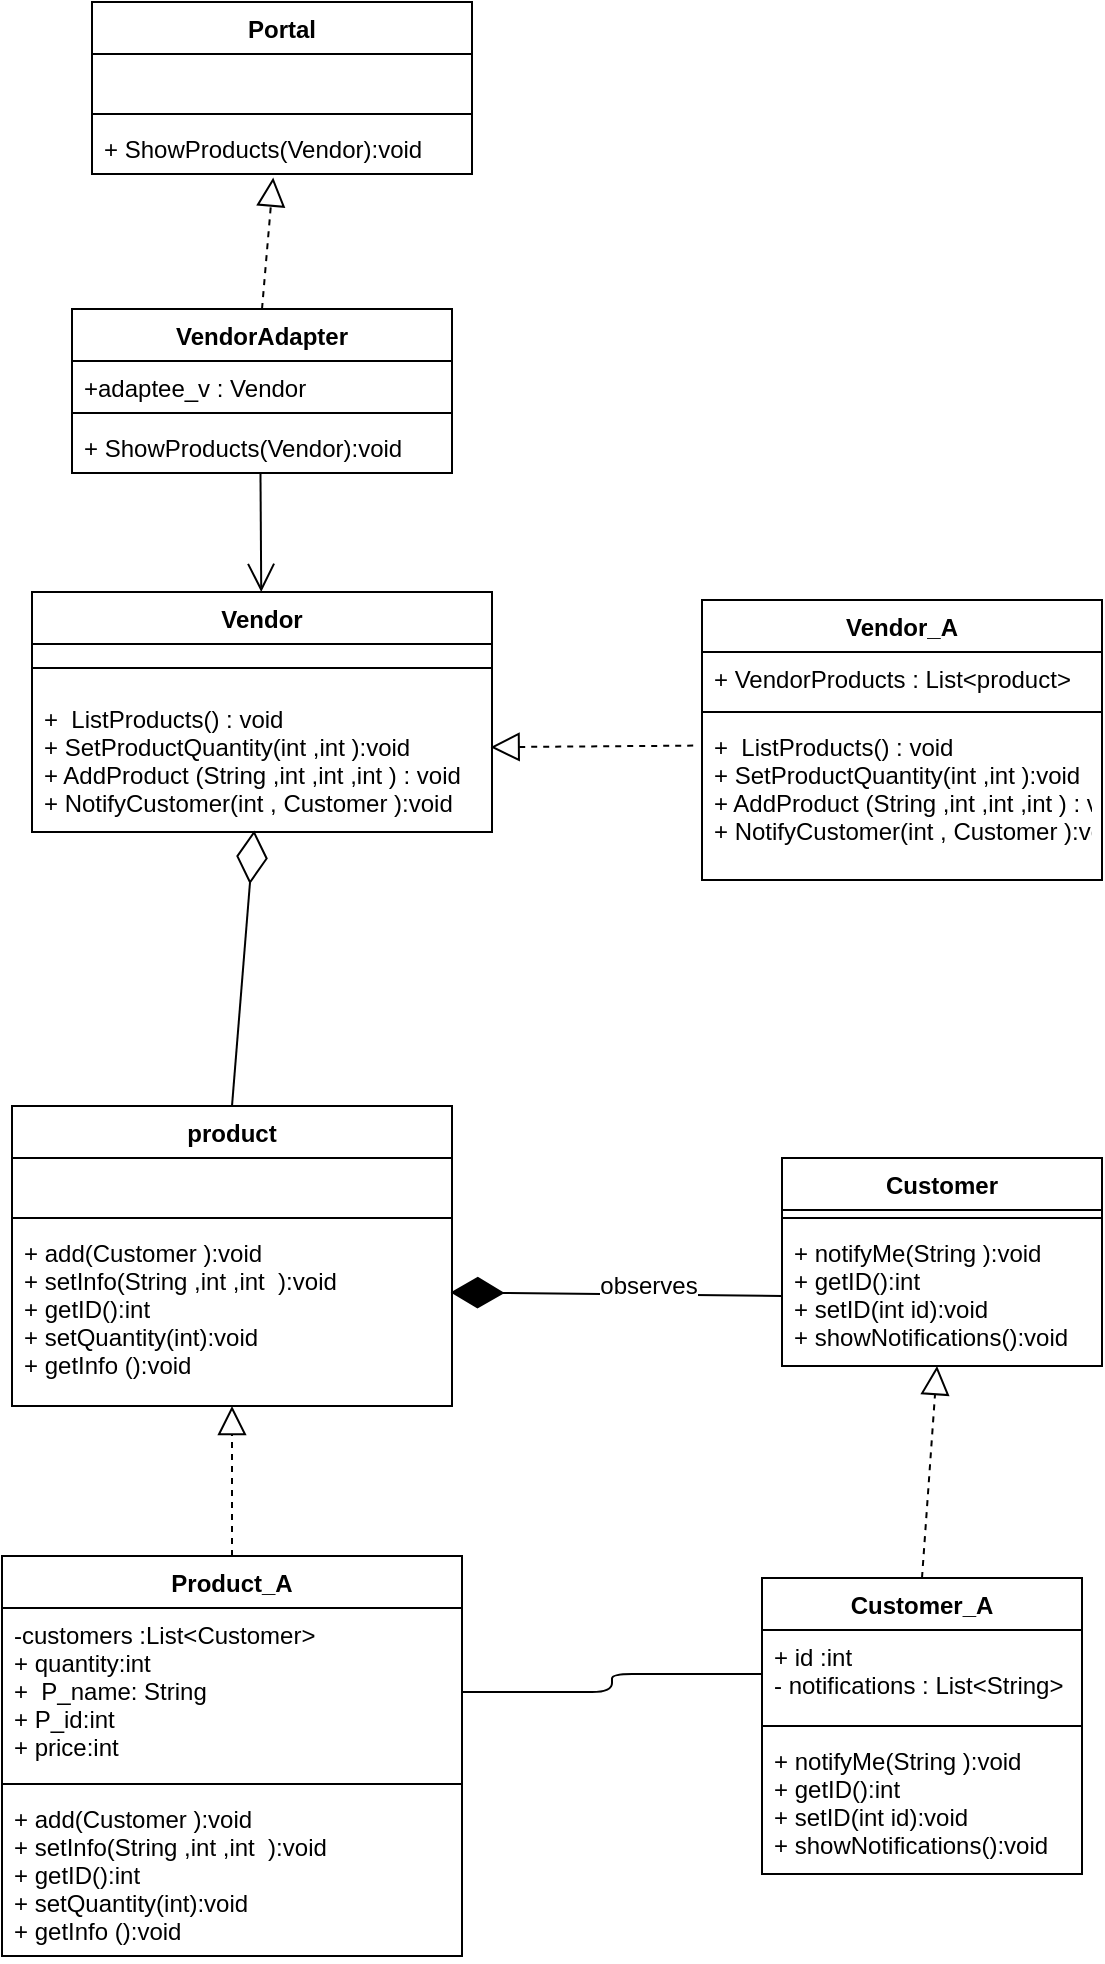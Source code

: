 <mxfile version="10.6.6" type="github"><diagram id="ZtxhEySbe_6F2dMa3Yw3" name="Page-1"><mxGraphModel dx="1010" dy="542" grid="1" gridSize="10" guides="1" tooltips="1" connect="1" arrows="1" fold="1" page="1" pageScale="1" pageWidth="827" pageHeight="583" math="0" shadow="0"><root><mxCell id="0"/><mxCell id="1" parent="0"/><mxCell id="fJFwdqKYR6tKPA_Xfg_R-1" value="product" style="swimlane;fontStyle=1;align=center;verticalAlign=top;childLayout=stackLayout;horizontal=1;startSize=26;horizontalStack=0;resizeParent=1;resizeParentMax=0;resizeLast=0;collapsible=1;marginBottom=0;" vertex="1" parent="1"><mxGeometry x="65" y="623" width="220" height="150" as="geometry"/></mxCell><mxCell id="fJFwdqKYR6tKPA_Xfg_R-2" value="&#10;&#10;" style="text;strokeColor=none;fillColor=none;align=left;verticalAlign=top;spacingLeft=4;spacingRight=4;overflow=hidden;rotatable=0;points=[[0,0.5],[1,0.5]];portConstraint=eastwest;" vertex="1" parent="fJFwdqKYR6tKPA_Xfg_R-1"><mxGeometry y="26" width="220" height="26" as="geometry"/></mxCell><mxCell id="fJFwdqKYR6tKPA_Xfg_R-3" value="" style="line;strokeWidth=1;fillColor=none;align=left;verticalAlign=middle;spacingTop=-1;spacingLeft=3;spacingRight=3;rotatable=0;labelPosition=right;points=[];portConstraint=eastwest;" vertex="1" parent="fJFwdqKYR6tKPA_Xfg_R-1"><mxGeometry y="52" width="220" height="8" as="geometry"/></mxCell><mxCell id="fJFwdqKYR6tKPA_Xfg_R-4" value="+ add(Customer ):void&#10;+ setInfo(String ,int ,int  ):void&#10;+ getID():int&#10;+ setQuantity(int):void&#10;+ getInfo ():void" style="text;strokeColor=none;fillColor=none;align=left;verticalAlign=top;spacingLeft=4;spacingRight=4;overflow=hidden;rotatable=0;points=[[0,0.5],[1,0.5]];portConstraint=eastwest;" vertex="1" parent="fJFwdqKYR6tKPA_Xfg_R-1"><mxGeometry y="60" width="220" height="90" as="geometry"/></mxCell><mxCell id="fJFwdqKYR6tKPA_Xfg_R-5" value="Product_A" style="swimlane;fontStyle=1;align=center;verticalAlign=top;childLayout=stackLayout;horizontal=1;startSize=26;horizontalStack=0;resizeParent=1;resizeParentMax=0;resizeLast=0;collapsible=1;marginBottom=0;" vertex="1" parent="1"><mxGeometry x="60" y="848" width="230" height="200" as="geometry"/></mxCell><mxCell id="fJFwdqKYR6tKPA_Xfg_R-6" value="-customers :List&lt;Customer&gt;&#10;+ quantity:int&#10;+  P_name: String   &#10;+ P_id:int&#10;+ price:int" style="text;strokeColor=none;fillColor=none;align=left;verticalAlign=top;spacingLeft=4;spacingRight=4;overflow=hidden;rotatable=0;points=[[0,0.5],[1,0.5]];portConstraint=eastwest;" vertex="1" parent="fJFwdqKYR6tKPA_Xfg_R-5"><mxGeometry y="26" width="230" height="84" as="geometry"/></mxCell><mxCell id="fJFwdqKYR6tKPA_Xfg_R-7" value="" style="line;strokeWidth=1;fillColor=none;align=left;verticalAlign=middle;spacingTop=-1;spacingLeft=3;spacingRight=3;rotatable=0;labelPosition=right;points=[];portConstraint=eastwest;" vertex="1" parent="fJFwdqKYR6tKPA_Xfg_R-5"><mxGeometry y="110" width="230" height="8" as="geometry"/></mxCell><mxCell id="fJFwdqKYR6tKPA_Xfg_R-8" value="+ add(Customer ):void&#10;+ setInfo(String ,int ,int  ):void&#10;+ getID():int&#10;+ setQuantity(int):void&#10;+ getInfo ():void&#10;" style="text;strokeColor=none;fillColor=none;align=left;verticalAlign=top;spacingLeft=4;spacingRight=4;overflow=hidden;rotatable=0;points=[[0,0.5],[1,0.5]];portConstraint=eastwest;" vertex="1" parent="fJFwdqKYR6tKPA_Xfg_R-5"><mxGeometry y="118" width="230" height="82" as="geometry"/></mxCell><mxCell id="fJFwdqKYR6tKPA_Xfg_R-9" value="Customer" style="swimlane;fontStyle=1;align=center;verticalAlign=top;childLayout=stackLayout;horizontal=1;startSize=26;horizontalStack=0;resizeParent=1;resizeParentMax=0;resizeLast=0;collapsible=1;marginBottom=0;" vertex="1" parent="1"><mxGeometry x="450" y="649" width="160" height="104" as="geometry"/></mxCell><mxCell id="fJFwdqKYR6tKPA_Xfg_R-11" value="" style="line;strokeWidth=1;fillColor=none;align=left;verticalAlign=middle;spacingTop=-1;spacingLeft=3;spacingRight=3;rotatable=0;labelPosition=right;points=[];portConstraint=eastwest;" vertex="1" parent="fJFwdqKYR6tKPA_Xfg_R-9"><mxGeometry y="26" width="160" height="8" as="geometry"/></mxCell><mxCell id="fJFwdqKYR6tKPA_Xfg_R-12" value="+ notifyMe(String ):void&#10;+ getID():int&#10;+ setID(int id):void&#10;+ showNotifications():void&#10;" style="text;strokeColor=none;fillColor=none;align=left;verticalAlign=top;spacingLeft=4;spacingRight=4;overflow=hidden;rotatable=0;points=[[0,0.5],[1,0.5]];portConstraint=eastwest;" vertex="1" parent="fJFwdqKYR6tKPA_Xfg_R-9"><mxGeometry y="34" width="160" height="70" as="geometry"/></mxCell><mxCell id="fJFwdqKYR6tKPA_Xfg_R-13" value="Customer_A" style="swimlane;fontStyle=1;align=center;verticalAlign=top;childLayout=stackLayout;horizontal=1;startSize=26;horizontalStack=0;resizeParent=1;resizeParentMax=0;resizeLast=0;collapsible=1;marginBottom=0;" vertex="1" parent="1"><mxGeometry x="440" y="859" width="160" height="148" as="geometry"/></mxCell><mxCell id="fJFwdqKYR6tKPA_Xfg_R-14" value="+ id :int&#10;- notifications : List&lt;String&gt; &#10;" style="text;strokeColor=none;fillColor=none;align=left;verticalAlign=top;spacingLeft=4;spacingRight=4;overflow=hidden;rotatable=0;points=[[0,0.5],[1,0.5]];portConstraint=eastwest;" vertex="1" parent="fJFwdqKYR6tKPA_Xfg_R-13"><mxGeometry y="26" width="160" height="44" as="geometry"/></mxCell><mxCell id="fJFwdqKYR6tKPA_Xfg_R-15" value="" style="line;strokeWidth=1;fillColor=none;align=left;verticalAlign=middle;spacingTop=-1;spacingLeft=3;spacingRight=3;rotatable=0;labelPosition=right;points=[];portConstraint=eastwest;" vertex="1" parent="fJFwdqKYR6tKPA_Xfg_R-13"><mxGeometry y="70" width="160" height="8" as="geometry"/></mxCell><mxCell id="fJFwdqKYR6tKPA_Xfg_R-16" value="+ notifyMe(String ):void&#10;+ getID():int&#10;+ setID(int id):void&#10;+ showNotifications():void&#10;&#10;" style="text;strokeColor=none;fillColor=none;align=left;verticalAlign=top;spacingLeft=4;spacingRight=4;overflow=hidden;rotatable=0;points=[[0,0.5],[1,0.5]];portConstraint=eastwest;" vertex="1" parent="fJFwdqKYR6tKPA_Xfg_R-13"><mxGeometry y="78" width="160" height="70" as="geometry"/></mxCell><mxCell id="fJFwdqKYR6tKPA_Xfg_R-17" value="" style="endArrow=block;dashed=1;endFill=0;endSize=12;html=1;exitX=0.5;exitY=0;exitDx=0;exitDy=0;" edge="1" parent="1" source="fJFwdqKYR6tKPA_Xfg_R-5" target="fJFwdqKYR6tKPA_Xfg_R-4"><mxGeometry width="160" relative="1" as="geometry"><mxPoint x="30" y="1108" as="sourcePoint"/><mxPoint x="190" y="1108" as="targetPoint"/></mxGeometry></mxCell><mxCell id="fJFwdqKYR6tKPA_Xfg_R-18" value="" style="endArrow=block;dashed=1;endFill=0;endSize=12;html=1;exitX=0.5;exitY=0;exitDx=0;exitDy=0;" edge="1" parent="1" source="fJFwdqKYR6tKPA_Xfg_R-13" target="fJFwdqKYR6tKPA_Xfg_R-12"><mxGeometry width="160" relative="1" as="geometry"><mxPoint x="165" y="888" as="sourcePoint"/><mxPoint x="490" y="860" as="targetPoint"/></mxGeometry></mxCell><mxCell id="fJFwdqKYR6tKPA_Xfg_R-19" value="" style="endArrow=diamondThin;endFill=1;endSize=24;html=1;exitX=0;exitY=0.5;exitDx=0;exitDy=0;entryX=0.997;entryY=0.369;entryDx=0;entryDy=0;entryPerimeter=0;" edge="1" parent="1" source="fJFwdqKYR6tKPA_Xfg_R-12" target="fJFwdqKYR6tKPA_Xfg_R-4"><mxGeometry width="160" relative="1" as="geometry"><mxPoint x="70" y="1098" as="sourcePoint"/><mxPoint x="320" y="798" as="targetPoint"/></mxGeometry></mxCell><mxCell id="fJFwdqKYR6tKPA_Xfg_R-20" value="observes" style="text;html=1;resizable=0;points=[];align=center;verticalAlign=middle;labelBackgroundColor=#ffffff;" vertex="1" connectable="0" parent="fJFwdqKYR6tKPA_Xfg_R-19"><mxGeometry x="-0.165" y="3" relative="1" as="geometry"><mxPoint x="2" y="-8" as="offset"/></mxGeometry></mxCell><mxCell id="fJFwdqKYR6tKPA_Xfg_R-21" value="" style="endArrow=none;html=1;edgeStyle=orthogonalEdgeStyle;entryX=0;entryY=0.5;entryDx=0;entryDy=0;exitX=1;exitY=0.5;exitDx=0;exitDy=0;" edge="1" parent="1" source="fJFwdqKYR6tKPA_Xfg_R-6" target="fJFwdqKYR6tKPA_Xfg_R-14"><mxGeometry relative="1" as="geometry"><mxPoint x="280" y="940" as="sourcePoint"/><mxPoint x="441" y="958" as="targetPoint"/></mxGeometry></mxCell><mxCell id="fJFwdqKYR6tKPA_Xfg_R-22" value="" style="resizable=0;html=1;align=left;verticalAlign=bottom;labelBackgroundColor=#ffffff;fontSize=10;" connectable="0" vertex="1" parent="fJFwdqKYR6tKPA_Xfg_R-21"><mxGeometry x="-1" relative="1" as="geometry"/></mxCell><mxCell id="fJFwdqKYR6tKPA_Xfg_R-23" value="" style="resizable=0;html=1;align=right;verticalAlign=bottom;labelBackgroundColor=#ffffff;fontSize=10;" connectable="0" vertex="1" parent="fJFwdqKYR6tKPA_Xfg_R-21"><mxGeometry x="1" relative="1" as="geometry"/></mxCell><mxCell id="fJFwdqKYR6tKPA_Xfg_R-24" value="Vendor" style="swimlane;fontStyle=1;align=center;verticalAlign=top;childLayout=stackLayout;horizontal=1;startSize=26;horizontalStack=0;resizeParent=1;resizeParentMax=0;resizeLast=0;collapsible=1;marginBottom=0;" vertex="1" parent="1"><mxGeometry x="75" y="366" width="230" height="120" as="geometry"/></mxCell><mxCell id="fJFwdqKYR6tKPA_Xfg_R-26" value="" style="line;strokeWidth=1;fillColor=none;align=left;verticalAlign=middle;spacingTop=-1;spacingLeft=3;spacingRight=3;rotatable=0;labelPosition=right;points=[];portConstraint=eastwest;" vertex="1" parent="fJFwdqKYR6tKPA_Xfg_R-24"><mxGeometry y="26" width="230" height="24" as="geometry"/></mxCell><mxCell id="fJFwdqKYR6tKPA_Xfg_R-27" value="+  ListProducts() : void&#10;+ SetProductQuantity(int ,int ):void&#10;+ AddProduct (String ,int ,int ,int ) : void&#10;+ NotifyCustomer(int , Customer ):void" style="text;strokeColor=none;fillColor=none;align=left;verticalAlign=top;spacingLeft=4;spacingRight=4;overflow=hidden;rotatable=0;points=[[0,0.5],[1,0.5]];portConstraint=eastwest;" vertex="1" parent="fJFwdqKYR6tKPA_Xfg_R-24"><mxGeometry y="50" width="230" height="70" as="geometry"/></mxCell><mxCell id="fJFwdqKYR6tKPA_Xfg_R-47" value="Vendor_A" style="swimlane;fontStyle=1;align=center;verticalAlign=top;childLayout=stackLayout;horizontal=1;startSize=26;horizontalStack=0;resizeParent=1;resizeParentMax=0;resizeLast=0;collapsible=1;marginBottom=0;" vertex="1" parent="1"><mxGeometry x="410" y="370" width="200" height="140" as="geometry"/></mxCell><mxCell id="fJFwdqKYR6tKPA_Xfg_R-48" value="+ VendorProducts : List&lt;product&gt;" style="text;strokeColor=none;fillColor=none;align=left;verticalAlign=top;spacingLeft=4;spacingRight=4;overflow=hidden;rotatable=0;points=[[0,0.5],[1,0.5]];portConstraint=eastwest;" vertex="1" parent="fJFwdqKYR6tKPA_Xfg_R-47"><mxGeometry y="26" width="200" height="26" as="geometry"/></mxCell><mxCell id="fJFwdqKYR6tKPA_Xfg_R-49" value="" style="line;strokeWidth=1;fillColor=none;align=left;verticalAlign=middle;spacingTop=-1;spacingLeft=3;spacingRight=3;rotatable=0;labelPosition=right;points=[];portConstraint=eastwest;" vertex="1" parent="fJFwdqKYR6tKPA_Xfg_R-47"><mxGeometry y="52" width="200" height="8" as="geometry"/></mxCell><mxCell id="fJFwdqKYR6tKPA_Xfg_R-50" value="+  ListProducts() : void&#10;+ SetProductQuantity(int ,int ):void&#10;+ AddProduct (String ,int ,int ,int ) : void&#10;+ NotifyCustomer(int , Customer ):void" style="text;strokeColor=none;fillColor=none;align=left;verticalAlign=top;spacingLeft=4;spacingRight=4;overflow=hidden;rotatable=0;points=[[0,0.5],[1,0.5]];portConstraint=eastwest;" vertex="1" parent="fJFwdqKYR6tKPA_Xfg_R-47"><mxGeometry y="60" width="200" height="80" as="geometry"/></mxCell><mxCell id="fJFwdqKYR6tKPA_Xfg_R-51" value="" style="endArrow=block;dashed=1;endFill=0;endSize=12;html=1;exitX=-0.022;exitY=0.16;exitDx=0;exitDy=0;exitPerimeter=0;entryX=0.997;entryY=0.394;entryDx=0;entryDy=0;entryPerimeter=0;" edge="1" parent="1" source="fJFwdqKYR6tKPA_Xfg_R-50" target="fJFwdqKYR6tKPA_Xfg_R-27"><mxGeometry width="160" relative="1" as="geometry"><mxPoint x="195" y="888" as="sourcePoint"/><mxPoint x="322" y="389" as="targetPoint"/></mxGeometry></mxCell><mxCell id="fJFwdqKYR6tKPA_Xfg_R-52" value="" style="endArrow=diamondThin;endFill=0;endSize=24;html=1;entryX=0.483;entryY=0.989;entryDx=0;entryDy=0;exitX=0.5;exitY=0;exitDx=0;exitDy=0;entryPerimeter=0;" edge="1" parent="1" source="fJFwdqKYR6tKPA_Xfg_R-1" target="fJFwdqKYR6tKPA_Xfg_R-27"><mxGeometry width="160" relative="1" as="geometry"><mxPoint x="190" y="510" as="sourcePoint"/><mxPoint x="230" y="1100" as="targetPoint"/></mxGeometry></mxCell><mxCell id="fJFwdqKYR6tKPA_Xfg_R-57" value="Portal" style="swimlane;fontStyle=1;align=center;verticalAlign=top;childLayout=stackLayout;horizontal=1;startSize=26;horizontalStack=0;resizeParent=1;resizeParentMax=0;resizeLast=0;collapsible=1;marginBottom=0;" vertex="1" parent="1"><mxGeometry x="105" y="71" width="190" height="86" as="geometry"/></mxCell><mxCell id="fJFwdqKYR6tKPA_Xfg_R-58" value="&#10;&#10;" style="text;strokeColor=none;fillColor=none;align=left;verticalAlign=top;spacingLeft=4;spacingRight=4;overflow=hidden;rotatable=0;points=[[0,0.5],[1,0.5]];portConstraint=eastwest;" vertex="1" parent="fJFwdqKYR6tKPA_Xfg_R-57"><mxGeometry y="26" width="190" height="26" as="geometry"/></mxCell><mxCell id="fJFwdqKYR6tKPA_Xfg_R-59" value="" style="line;strokeWidth=1;fillColor=none;align=left;verticalAlign=middle;spacingTop=-1;spacingLeft=3;spacingRight=3;rotatable=0;labelPosition=right;points=[];portConstraint=eastwest;" vertex="1" parent="fJFwdqKYR6tKPA_Xfg_R-57"><mxGeometry y="52" width="190" height="8" as="geometry"/></mxCell><mxCell id="fJFwdqKYR6tKPA_Xfg_R-60" value="+ ShowProducts(Vendor):void" style="text;strokeColor=none;fillColor=none;align=left;verticalAlign=top;spacingLeft=4;spacingRight=4;overflow=hidden;rotatable=0;points=[[0,0.5],[1,0.5]];portConstraint=eastwest;" vertex="1" parent="fJFwdqKYR6tKPA_Xfg_R-57"><mxGeometry y="60" width="190" height="26" as="geometry"/></mxCell><mxCell id="fJFwdqKYR6tKPA_Xfg_R-61" value="VendorAdapter" style="swimlane;fontStyle=1;align=center;verticalAlign=top;childLayout=stackLayout;horizontal=1;startSize=26;horizontalStack=0;resizeParent=1;resizeParentMax=0;resizeLast=0;collapsible=1;marginBottom=0;" vertex="1" parent="1"><mxGeometry x="95" y="224.5" width="190" height="82" as="geometry"/></mxCell><mxCell id="fJFwdqKYR6tKPA_Xfg_R-62" value="+adaptee_v : Vendor" style="text;strokeColor=none;fillColor=none;align=left;verticalAlign=top;spacingLeft=4;spacingRight=4;overflow=hidden;rotatable=0;points=[[0,0.5],[1,0.5]];portConstraint=eastwest;" vertex="1" parent="fJFwdqKYR6tKPA_Xfg_R-61"><mxGeometry y="26" width="190" height="22" as="geometry"/></mxCell><mxCell id="fJFwdqKYR6tKPA_Xfg_R-63" value="" style="line;strokeWidth=1;fillColor=none;align=left;verticalAlign=middle;spacingTop=-1;spacingLeft=3;spacingRight=3;rotatable=0;labelPosition=right;points=[];portConstraint=eastwest;" vertex="1" parent="fJFwdqKYR6tKPA_Xfg_R-61"><mxGeometry y="48" width="190" height="8" as="geometry"/></mxCell><mxCell id="fJFwdqKYR6tKPA_Xfg_R-64" value="+ ShowProducts(Vendor):void" style="text;strokeColor=none;fillColor=none;align=left;verticalAlign=top;spacingLeft=4;spacingRight=4;overflow=hidden;rotatable=0;points=[[0,0.5],[1,0.5]];portConstraint=eastwest;" vertex="1" parent="fJFwdqKYR6tKPA_Xfg_R-61"><mxGeometry y="56" width="190" height="26" as="geometry"/></mxCell><mxCell id="fJFwdqKYR6tKPA_Xfg_R-65" value="" style="endArrow=block;dashed=1;endFill=0;endSize=12;html=1;exitX=0.5;exitY=0;exitDx=0;exitDy=0;entryX=0.477;entryY=1.069;entryDx=0;entryDy=0;entryPerimeter=0;" edge="1" parent="1" source="fJFwdqKYR6tKPA_Xfg_R-61" target="fJFwdqKYR6tKPA_Xfg_R-60"><mxGeometry width="160" relative="1" as="geometry"><mxPoint x="400" y="173" as="sourcePoint"/><mxPoint x="176" y="168" as="targetPoint"/></mxGeometry></mxCell><mxCell id="fJFwdqKYR6tKPA_Xfg_R-67" value="" style="endArrow=open;endFill=1;endSize=12;html=1;exitX=0.496;exitY=1.012;exitDx=0;exitDy=0;exitPerimeter=0;" edge="1" parent="1" source="fJFwdqKYR6tKPA_Xfg_R-64" target="fJFwdqKYR6tKPA_Xfg_R-24"><mxGeometry width="160" relative="1" as="geometry"><mxPoint x="260" y="250" as="sourcePoint"/><mxPoint x="420" y="250" as="targetPoint"/></mxGeometry></mxCell><mxCell id="fJFwdqKYR6tKPA_Xfg_R-10" value="&#10;&#10;" style="text;strokeColor=none;fillColor=none;align=left;verticalAlign=top;spacingLeft=4;spacingRight=4;overflow=hidden;rotatable=0;points=[[0,0.5],[1,0.5]];portConstraint=eastwest;" vertex="1" parent="1"><mxGeometry x="430" y="653" width="160" height="26" as="geometry"/></mxCell></root></mxGraphModel></diagram></mxfile>